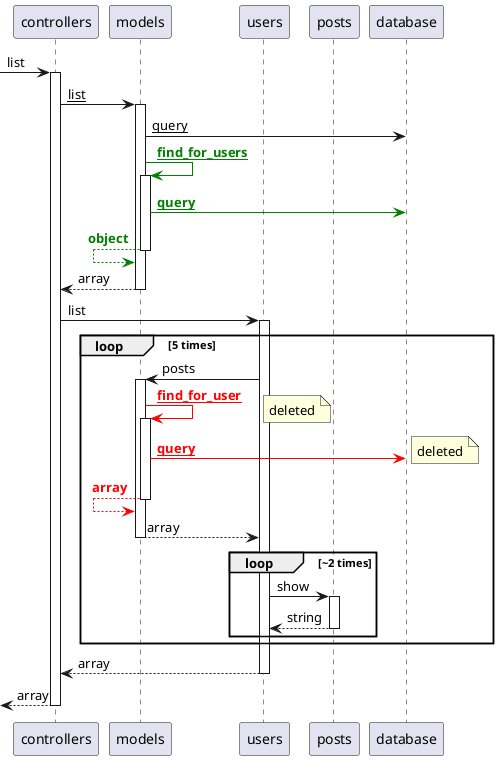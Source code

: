 @startuml
participant controllers as "controllers"
participant models as "models"
participant users as "users"
participant posts as "posts"
participant database as "database"
  [->controllers: list
  activate controllers
    controllers->models: <u>list</u>
    activate models
      models->database: <u>query</u>
      models-[#green]>models: <b><color:green><u>find_for_users</u></color></b>
      activate models
        models-[#green]>database: <b><color:green><u>query</u></color></b>
      models<[#green]--models: <b><color:green>object</color></b>
      deactivate models
    controllers<--models: array
    deactivate models
    controllers->users: list
    activate users
      Loop 5 times
        users->models: posts
        activate models
          models-[#red]>models: <b><color:red><u>find_for_user</u></color></b>
          Note right
deleted
          End note
          activate models
            models-[#red]>database: <b><color:red><u>query</u></color></b>
            Note right
deleted
            End note
          models<[#red]--models: <b><color:red>array</color></b>
          deactivate models
        users<--models: array
        deactivate models
        Loop ~2 times
          users->posts: show
          activate posts
          users<--posts: string
          deactivate posts
        End
      End
    controllers<--users: array
    deactivate users
  [<--controllers: array
  deactivate controllers
@enduml